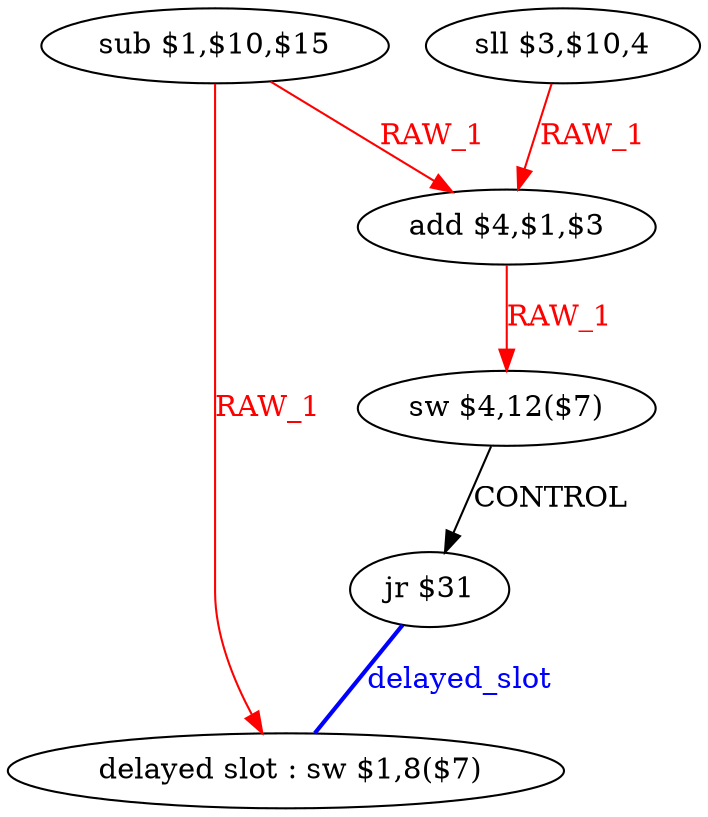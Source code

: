 digraph G1 {
node [shape = ellipse];
i5 [label = " delayed slot : sw $1,8($7)"] ;
i4 ->  i5 [style = bold, dir= none, fontcolor = blue, color = blue, label= "delayed_slot"];
i4 [label = "jr $31"] ;
i0 [label = "sub $1,$10,$15"] ;
i0 ->  i5 [color = red, fontcolor = red, label= "RAW_1"];
i0 ->  i2 [color = red, fontcolor = red, label= "RAW_1"];
i2 [label = "add $4,$1,$3"] ;
i2 ->  i3 [color = red, fontcolor = red, label= "RAW_1"];
i3 [label = "sw $4,12($7)"] ;
i3 ->  i4 [label= "CONTROL"];
i1 [label = "sll $3,$10,4"] ;
i1 ->  i2 [color = red, fontcolor = red, label= "RAW_1"];
}
